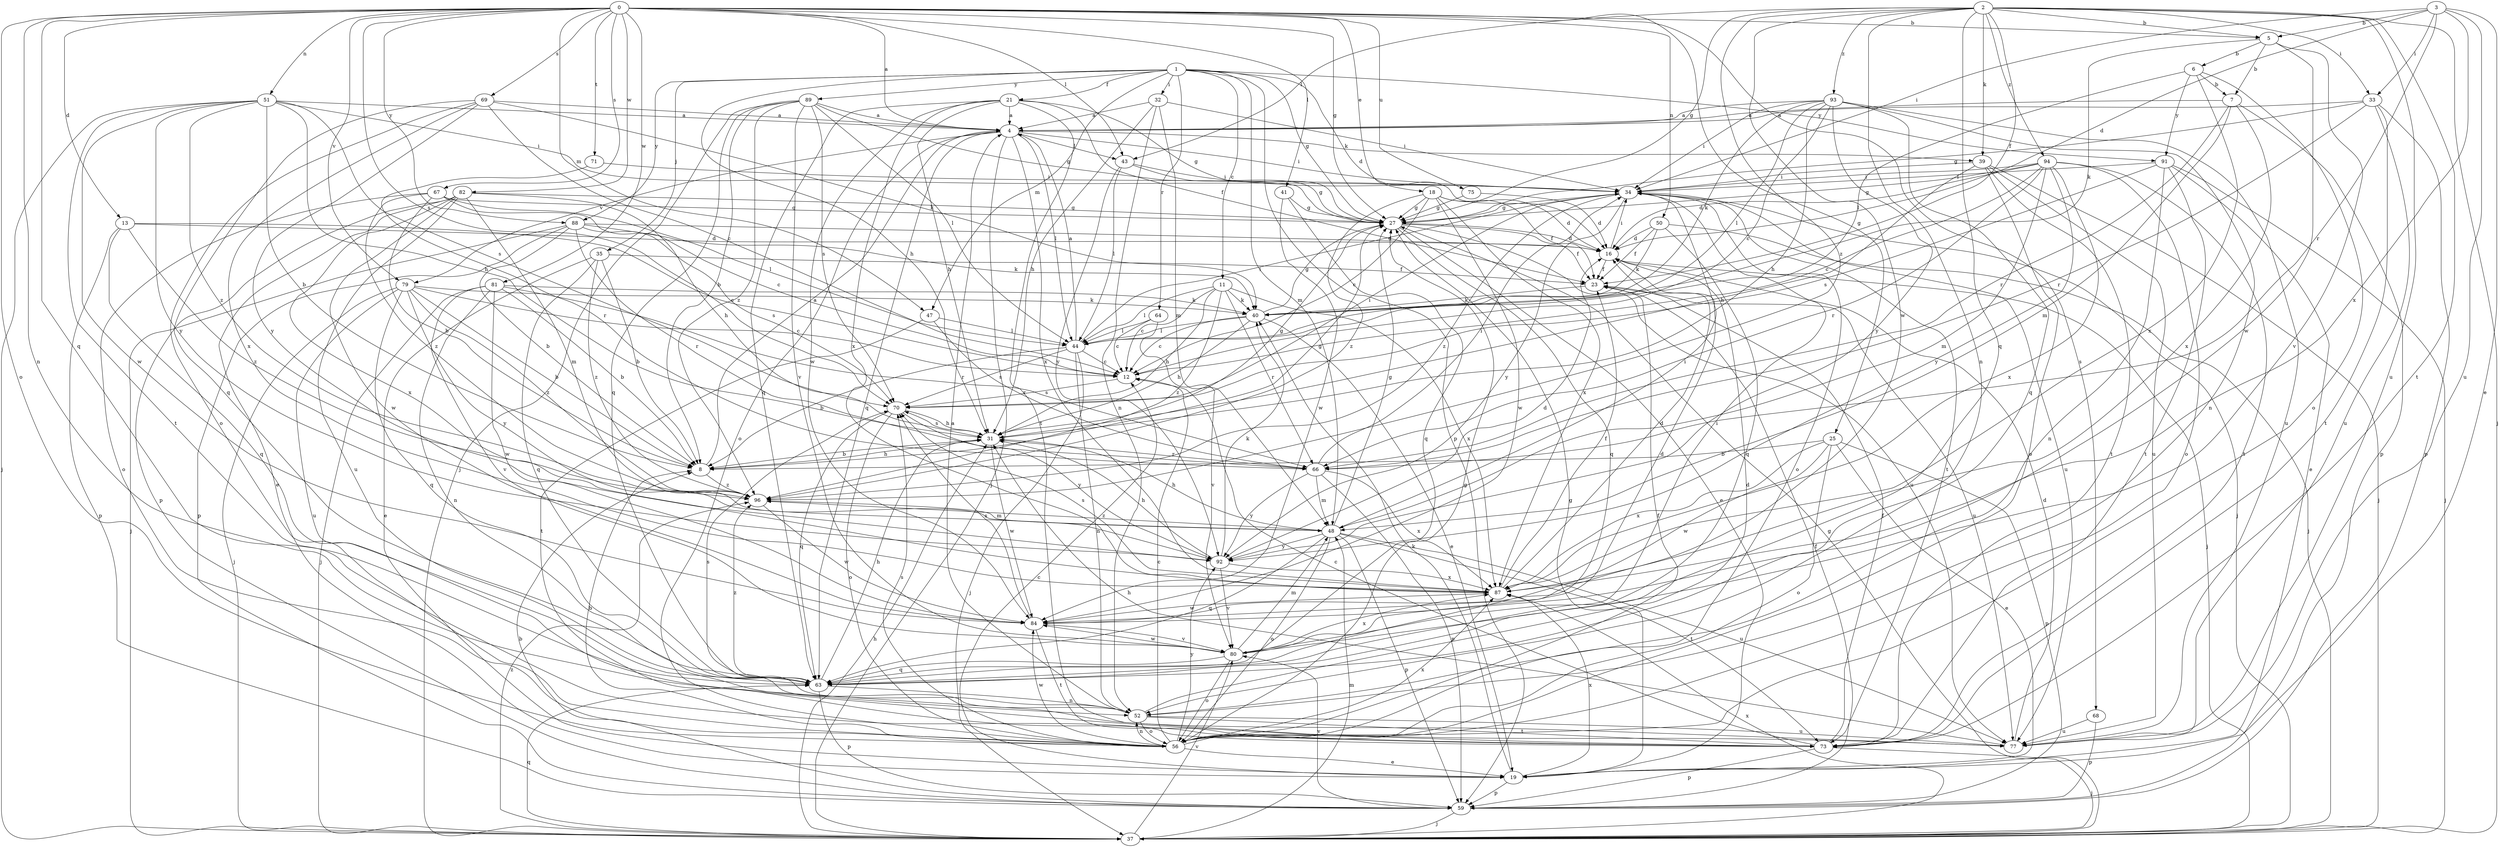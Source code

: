 strict digraph  {
0;
1;
2;
3;
4;
5;
6;
7;
8;
11;
12;
13;
16;
18;
19;
21;
23;
25;
27;
31;
32;
33;
34;
35;
37;
39;
40;
41;
43;
44;
47;
48;
50;
51;
52;
56;
59;
63;
64;
66;
67;
68;
69;
70;
71;
73;
75;
77;
79;
80;
81;
82;
84;
87;
88;
89;
91;
92;
93;
94;
96;
0 -> 4  [label=a];
0 -> 5  [label=b];
0 -> 13  [label=d];
0 -> 18  [label=e];
0 -> 25  [label=g];
0 -> 27  [label=g];
0 -> 41  [label=l];
0 -> 43  [label=l];
0 -> 47  [label=m];
0 -> 50  [label=n];
0 -> 51  [label=n];
0 -> 52  [label=n];
0 -> 56  [label=o];
0 -> 63  [label=q];
0 -> 67  [label=s];
0 -> 68  [label=s];
0 -> 69  [label=s];
0 -> 70  [label=s];
0 -> 71  [label=t];
0 -> 75  [label=u];
0 -> 79  [label=v];
0 -> 81  [label=w];
0 -> 82  [label=w];
0 -> 88  [label=y];
1 -> 11  [label=c];
1 -> 16  [label=d];
1 -> 21  [label=f];
1 -> 27  [label=g];
1 -> 31  [label=h];
1 -> 32  [label=i];
1 -> 35  [label=j];
1 -> 47  [label=m];
1 -> 48  [label=m];
1 -> 59  [label=p];
1 -> 64  [label=r];
1 -> 88  [label=y];
1 -> 89  [label=y];
1 -> 91  [label=y];
2 -> 5  [label=b];
2 -> 23  [label=f];
2 -> 27  [label=g];
2 -> 33  [label=i];
2 -> 37  [label=j];
2 -> 39  [label=k];
2 -> 43  [label=l];
2 -> 52  [label=n];
2 -> 63  [label=q];
2 -> 73  [label=t];
2 -> 77  [label=u];
2 -> 84  [label=w];
2 -> 93  [label=z];
2 -> 94  [label=z];
2 -> 96  [label=z];
3 -> 5  [label=b];
3 -> 16  [label=d];
3 -> 19  [label=e];
3 -> 33  [label=i];
3 -> 34  [label=i];
3 -> 66  [label=r];
3 -> 77  [label=u];
3 -> 87  [label=x];
4 -> 34  [label=i];
4 -> 37  [label=j];
4 -> 39  [label=k];
4 -> 43  [label=l];
4 -> 44  [label=l];
4 -> 56  [label=o];
4 -> 63  [label=q];
4 -> 79  [label=v];
4 -> 87  [label=x];
5 -> 6  [label=b];
5 -> 7  [label=b];
5 -> 40  [label=k];
5 -> 80  [label=v];
5 -> 84  [label=w];
6 -> 7  [label=b];
6 -> 44  [label=l];
6 -> 56  [label=o];
6 -> 87  [label=x];
6 -> 91  [label=y];
7 -> 4  [label=a];
7 -> 48  [label=m];
7 -> 59  [label=p];
7 -> 66  [label=r];
7 -> 87  [label=x];
8 -> 4  [label=a];
8 -> 27  [label=g];
8 -> 31  [label=h];
8 -> 96  [label=z];
11 -> 12  [label=c];
11 -> 31  [label=h];
11 -> 40  [label=k];
11 -> 44  [label=l];
11 -> 66  [label=r];
11 -> 87  [label=x];
11 -> 96  [label=z];
12 -> 70  [label=s];
13 -> 12  [label=c];
13 -> 16  [label=d];
13 -> 59  [label=p];
13 -> 63  [label=q];
13 -> 96  [label=z];
16 -> 23  [label=f];
16 -> 34  [label=i];
16 -> 37  [label=j];
18 -> 12  [label=c];
18 -> 16  [label=d];
18 -> 23  [label=f];
18 -> 27  [label=g];
18 -> 84  [label=w];
18 -> 87  [label=x];
18 -> 96  [label=z];
19 -> 12  [label=c];
19 -> 27  [label=g];
19 -> 40  [label=k];
19 -> 59  [label=p];
19 -> 87  [label=x];
21 -> 4  [label=a];
21 -> 23  [label=f];
21 -> 27  [label=g];
21 -> 31  [label=h];
21 -> 63  [label=q];
21 -> 73  [label=t];
21 -> 84  [label=w];
21 -> 87  [label=x];
23 -> 40  [label=k];
23 -> 77  [label=u];
25 -> 8  [label=b];
25 -> 19  [label=e];
25 -> 56  [label=o];
25 -> 59  [label=p];
25 -> 84  [label=w];
25 -> 87  [label=x];
27 -> 16  [label=d];
27 -> 19  [label=e];
27 -> 23  [label=f];
27 -> 63  [label=q];
27 -> 77  [label=u];
31 -> 8  [label=b];
31 -> 27  [label=g];
31 -> 66  [label=r];
31 -> 70  [label=s];
31 -> 84  [label=w];
32 -> 4  [label=a];
32 -> 31  [label=h];
32 -> 34  [label=i];
32 -> 48  [label=m];
32 -> 52  [label=n];
33 -> 4  [label=a];
33 -> 27  [label=g];
33 -> 59  [label=p];
33 -> 66  [label=r];
33 -> 73  [label=t];
33 -> 77  [label=u];
34 -> 27  [label=g];
34 -> 37  [label=j];
34 -> 56  [label=o];
34 -> 73  [label=t];
34 -> 77  [label=u];
34 -> 92  [label=y];
34 -> 96  [label=z];
35 -> 8  [label=b];
35 -> 19  [label=e];
35 -> 23  [label=f];
35 -> 63  [label=q];
35 -> 96  [label=z];
37 -> 27  [label=g];
37 -> 31  [label=h];
37 -> 48  [label=m];
37 -> 63  [label=q];
37 -> 80  [label=v];
37 -> 87  [label=x];
37 -> 96  [label=z];
39 -> 31  [label=h];
39 -> 34  [label=i];
39 -> 37  [label=j];
39 -> 56  [label=o];
39 -> 73  [label=t];
39 -> 77  [label=u];
40 -> 12  [label=c];
40 -> 19  [label=e];
40 -> 27  [label=g];
40 -> 31  [label=h];
40 -> 44  [label=l];
41 -> 27  [label=g];
41 -> 63  [label=q];
41 -> 84  [label=w];
43 -> 27  [label=g];
43 -> 34  [label=i];
43 -> 44  [label=l];
43 -> 92  [label=y];
44 -> 4  [label=a];
44 -> 8  [label=b];
44 -> 12  [label=c];
44 -> 34  [label=i];
44 -> 37  [label=j];
44 -> 52  [label=n];
44 -> 70  [label=s];
47 -> 44  [label=l];
47 -> 66  [label=r];
47 -> 73  [label=t];
48 -> 27  [label=g];
48 -> 31  [label=h];
48 -> 34  [label=i];
48 -> 56  [label=o];
48 -> 59  [label=p];
48 -> 63  [label=q];
48 -> 73  [label=t];
48 -> 77  [label=u];
48 -> 92  [label=y];
48 -> 96  [label=z];
50 -> 16  [label=d];
50 -> 23  [label=f];
50 -> 37  [label=j];
50 -> 40  [label=k];
50 -> 63  [label=q];
51 -> 4  [label=a];
51 -> 8  [label=b];
51 -> 31  [label=h];
51 -> 34  [label=i];
51 -> 37  [label=j];
51 -> 70  [label=s];
51 -> 73  [label=t];
51 -> 84  [label=w];
51 -> 92  [label=y];
51 -> 96  [label=z];
52 -> 4  [label=a];
52 -> 16  [label=d];
52 -> 56  [label=o];
52 -> 70  [label=s];
52 -> 73  [label=t];
52 -> 77  [label=u];
56 -> 8  [label=b];
56 -> 12  [label=c];
56 -> 19  [label=e];
56 -> 23  [label=f];
56 -> 27  [label=g];
56 -> 52  [label=n];
56 -> 70  [label=s];
56 -> 84  [label=w];
56 -> 87  [label=x];
56 -> 92  [label=y];
59 -> 8  [label=b];
59 -> 23  [label=f];
59 -> 37  [label=j];
59 -> 80  [label=v];
63 -> 31  [label=h];
63 -> 52  [label=n];
63 -> 59  [label=p];
63 -> 96  [label=z];
64 -> 12  [label=c];
64 -> 44  [label=l];
64 -> 80  [label=v];
66 -> 34  [label=i];
66 -> 48  [label=m];
66 -> 59  [label=p];
66 -> 87  [label=x];
66 -> 92  [label=y];
67 -> 8  [label=b];
67 -> 12  [label=c];
67 -> 27  [label=g];
67 -> 44  [label=l];
67 -> 56  [label=o];
67 -> 96  [label=z];
68 -> 59  [label=p];
68 -> 77  [label=u];
69 -> 4  [label=a];
69 -> 12  [label=c];
69 -> 40  [label=k];
69 -> 56  [label=o];
69 -> 63  [label=q];
69 -> 87  [label=x];
69 -> 92  [label=y];
70 -> 31  [label=h];
70 -> 34  [label=i];
70 -> 56  [label=o];
70 -> 63  [label=q];
70 -> 92  [label=y];
71 -> 34  [label=i];
71 -> 66  [label=r];
73 -> 12  [label=c];
73 -> 23  [label=f];
73 -> 37  [label=j];
73 -> 59  [label=p];
75 -> 16  [label=d];
75 -> 27  [label=g];
77 -> 16  [label=d];
77 -> 31  [label=h];
79 -> 8  [label=b];
79 -> 12  [label=c];
79 -> 37  [label=j];
79 -> 40  [label=k];
79 -> 63  [label=q];
79 -> 77  [label=u];
79 -> 92  [label=y];
79 -> 96  [label=z];
80 -> 16  [label=d];
80 -> 34  [label=i];
80 -> 48  [label=m];
80 -> 56  [label=o];
80 -> 63  [label=q];
80 -> 84  [label=w];
80 -> 87  [label=x];
81 -> 8  [label=b];
81 -> 37  [label=j];
81 -> 40  [label=k];
81 -> 52  [label=n];
81 -> 66  [label=r];
81 -> 80  [label=v];
81 -> 84  [label=w];
82 -> 19  [label=e];
82 -> 27  [label=g];
82 -> 31  [label=h];
82 -> 48  [label=m];
82 -> 59  [label=p];
82 -> 77  [label=u];
82 -> 84  [label=w];
82 -> 87  [label=x];
84 -> 70  [label=s];
84 -> 73  [label=t];
84 -> 80  [label=v];
87 -> 16  [label=d];
87 -> 23  [label=f];
87 -> 70  [label=s];
87 -> 84  [label=w];
88 -> 8  [label=b];
88 -> 16  [label=d];
88 -> 37  [label=j];
88 -> 40  [label=k];
88 -> 59  [label=p];
88 -> 66  [label=r];
88 -> 70  [label=s];
89 -> 4  [label=a];
89 -> 8  [label=b];
89 -> 27  [label=g];
89 -> 37  [label=j];
89 -> 44  [label=l];
89 -> 63  [label=q];
89 -> 70  [label=s];
89 -> 80  [label=v];
89 -> 96  [label=z];
91 -> 19  [label=e];
91 -> 34  [label=i];
91 -> 37  [label=j];
91 -> 52  [label=n];
91 -> 70  [label=s];
91 -> 73  [label=t];
92 -> 16  [label=d];
92 -> 31  [label=h];
92 -> 40  [label=k];
92 -> 80  [label=v];
92 -> 87  [label=x];
93 -> 4  [label=a];
93 -> 12  [label=c];
93 -> 31  [label=h];
93 -> 34  [label=i];
93 -> 40  [label=k];
93 -> 44  [label=l];
93 -> 52  [label=n];
93 -> 63  [label=q];
93 -> 77  [label=u];
93 -> 92  [label=y];
94 -> 12  [label=c];
94 -> 16  [label=d];
94 -> 27  [label=g];
94 -> 34  [label=i];
94 -> 48  [label=m];
94 -> 56  [label=o];
94 -> 66  [label=r];
94 -> 73  [label=t];
94 -> 87  [label=x];
94 -> 92  [label=y];
96 -> 48  [label=m];
96 -> 84  [label=w];
}
